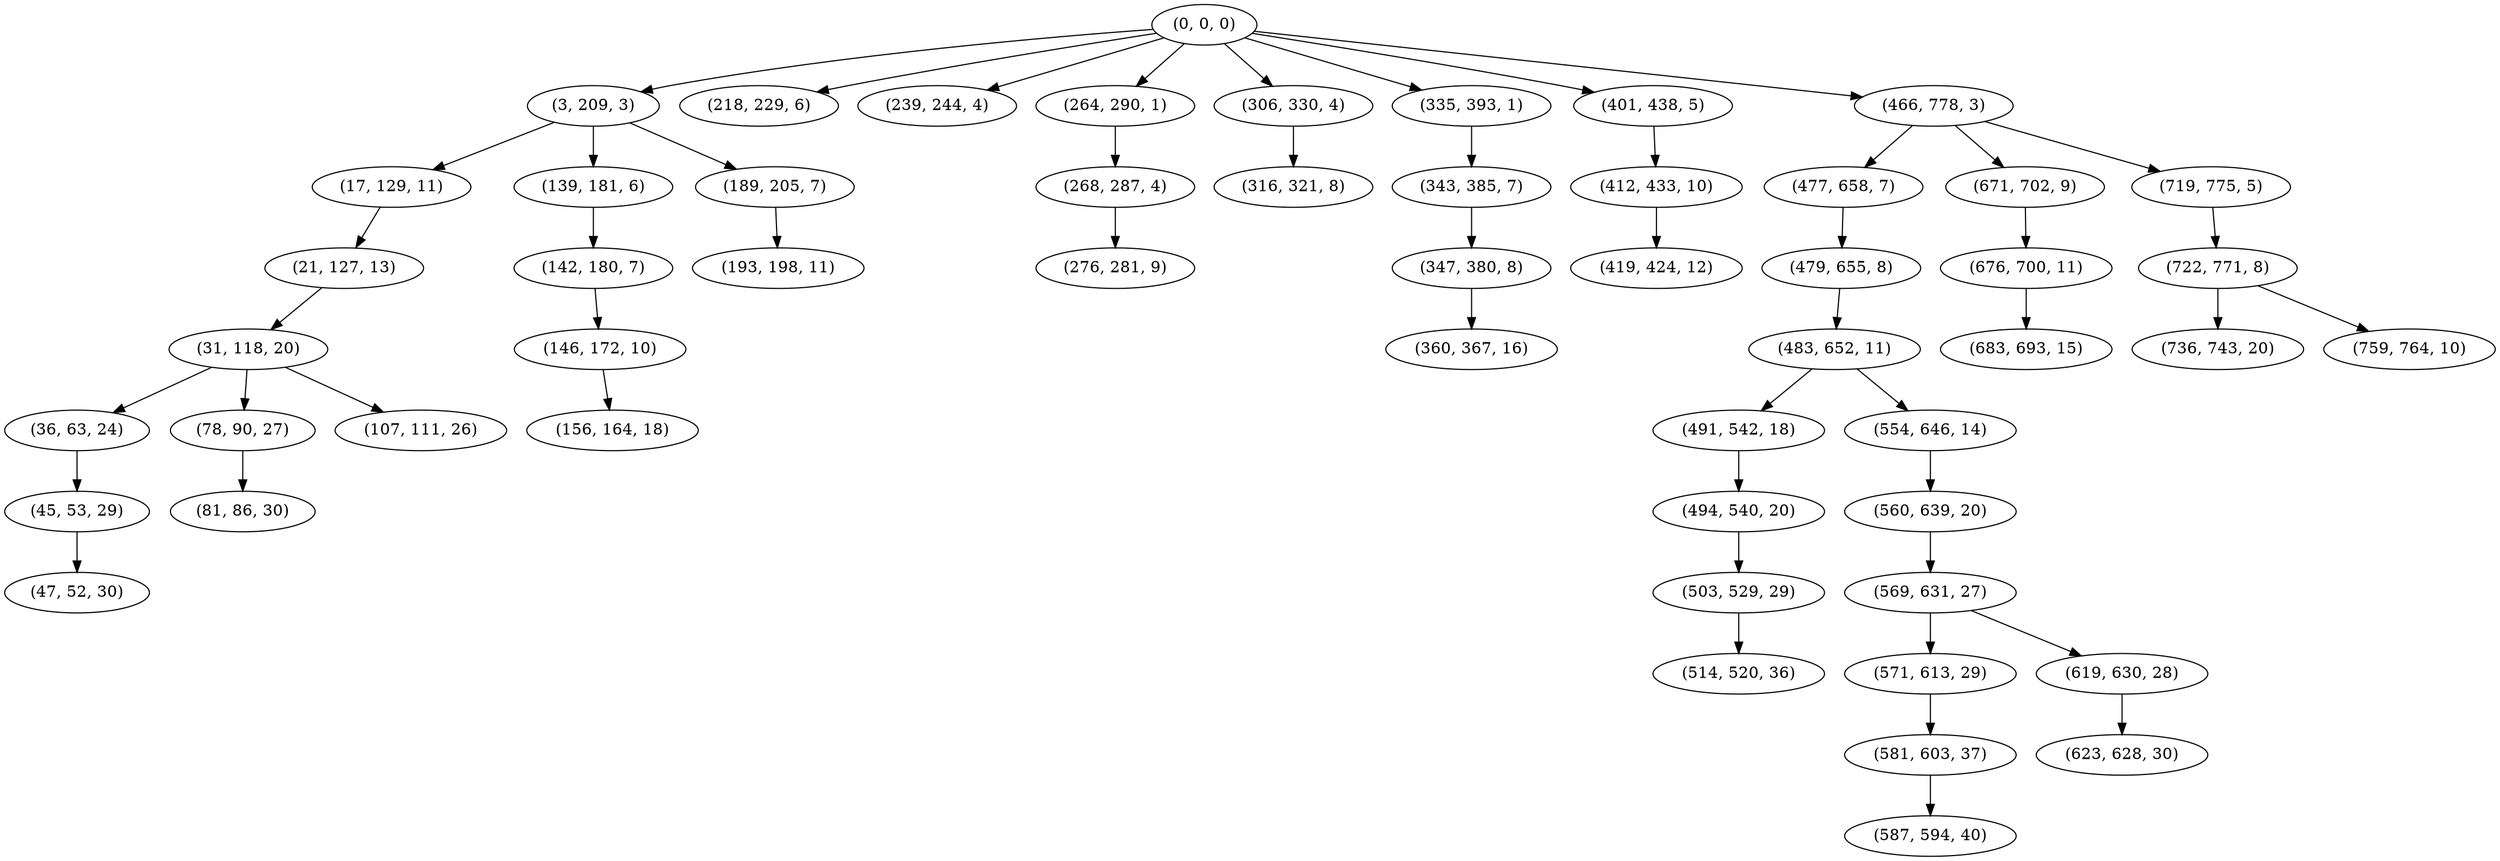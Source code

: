 digraph tree {
    "(0, 0, 0)";
    "(3, 209, 3)";
    "(17, 129, 11)";
    "(21, 127, 13)";
    "(31, 118, 20)";
    "(36, 63, 24)";
    "(45, 53, 29)";
    "(47, 52, 30)";
    "(78, 90, 27)";
    "(81, 86, 30)";
    "(107, 111, 26)";
    "(139, 181, 6)";
    "(142, 180, 7)";
    "(146, 172, 10)";
    "(156, 164, 18)";
    "(189, 205, 7)";
    "(193, 198, 11)";
    "(218, 229, 6)";
    "(239, 244, 4)";
    "(264, 290, 1)";
    "(268, 287, 4)";
    "(276, 281, 9)";
    "(306, 330, 4)";
    "(316, 321, 8)";
    "(335, 393, 1)";
    "(343, 385, 7)";
    "(347, 380, 8)";
    "(360, 367, 16)";
    "(401, 438, 5)";
    "(412, 433, 10)";
    "(419, 424, 12)";
    "(466, 778, 3)";
    "(477, 658, 7)";
    "(479, 655, 8)";
    "(483, 652, 11)";
    "(491, 542, 18)";
    "(494, 540, 20)";
    "(503, 529, 29)";
    "(514, 520, 36)";
    "(554, 646, 14)";
    "(560, 639, 20)";
    "(569, 631, 27)";
    "(571, 613, 29)";
    "(581, 603, 37)";
    "(587, 594, 40)";
    "(619, 630, 28)";
    "(623, 628, 30)";
    "(671, 702, 9)";
    "(676, 700, 11)";
    "(683, 693, 15)";
    "(719, 775, 5)";
    "(722, 771, 8)";
    "(736, 743, 20)";
    "(759, 764, 10)";
    "(0, 0, 0)" -> "(3, 209, 3)";
    "(0, 0, 0)" -> "(218, 229, 6)";
    "(0, 0, 0)" -> "(239, 244, 4)";
    "(0, 0, 0)" -> "(264, 290, 1)";
    "(0, 0, 0)" -> "(306, 330, 4)";
    "(0, 0, 0)" -> "(335, 393, 1)";
    "(0, 0, 0)" -> "(401, 438, 5)";
    "(0, 0, 0)" -> "(466, 778, 3)";
    "(3, 209, 3)" -> "(17, 129, 11)";
    "(3, 209, 3)" -> "(139, 181, 6)";
    "(3, 209, 3)" -> "(189, 205, 7)";
    "(17, 129, 11)" -> "(21, 127, 13)";
    "(21, 127, 13)" -> "(31, 118, 20)";
    "(31, 118, 20)" -> "(36, 63, 24)";
    "(31, 118, 20)" -> "(78, 90, 27)";
    "(31, 118, 20)" -> "(107, 111, 26)";
    "(36, 63, 24)" -> "(45, 53, 29)";
    "(45, 53, 29)" -> "(47, 52, 30)";
    "(78, 90, 27)" -> "(81, 86, 30)";
    "(139, 181, 6)" -> "(142, 180, 7)";
    "(142, 180, 7)" -> "(146, 172, 10)";
    "(146, 172, 10)" -> "(156, 164, 18)";
    "(189, 205, 7)" -> "(193, 198, 11)";
    "(264, 290, 1)" -> "(268, 287, 4)";
    "(268, 287, 4)" -> "(276, 281, 9)";
    "(306, 330, 4)" -> "(316, 321, 8)";
    "(335, 393, 1)" -> "(343, 385, 7)";
    "(343, 385, 7)" -> "(347, 380, 8)";
    "(347, 380, 8)" -> "(360, 367, 16)";
    "(401, 438, 5)" -> "(412, 433, 10)";
    "(412, 433, 10)" -> "(419, 424, 12)";
    "(466, 778, 3)" -> "(477, 658, 7)";
    "(466, 778, 3)" -> "(671, 702, 9)";
    "(466, 778, 3)" -> "(719, 775, 5)";
    "(477, 658, 7)" -> "(479, 655, 8)";
    "(479, 655, 8)" -> "(483, 652, 11)";
    "(483, 652, 11)" -> "(491, 542, 18)";
    "(483, 652, 11)" -> "(554, 646, 14)";
    "(491, 542, 18)" -> "(494, 540, 20)";
    "(494, 540, 20)" -> "(503, 529, 29)";
    "(503, 529, 29)" -> "(514, 520, 36)";
    "(554, 646, 14)" -> "(560, 639, 20)";
    "(560, 639, 20)" -> "(569, 631, 27)";
    "(569, 631, 27)" -> "(571, 613, 29)";
    "(569, 631, 27)" -> "(619, 630, 28)";
    "(571, 613, 29)" -> "(581, 603, 37)";
    "(581, 603, 37)" -> "(587, 594, 40)";
    "(619, 630, 28)" -> "(623, 628, 30)";
    "(671, 702, 9)" -> "(676, 700, 11)";
    "(676, 700, 11)" -> "(683, 693, 15)";
    "(719, 775, 5)" -> "(722, 771, 8)";
    "(722, 771, 8)" -> "(736, 743, 20)";
    "(722, 771, 8)" -> "(759, 764, 10)";
}
